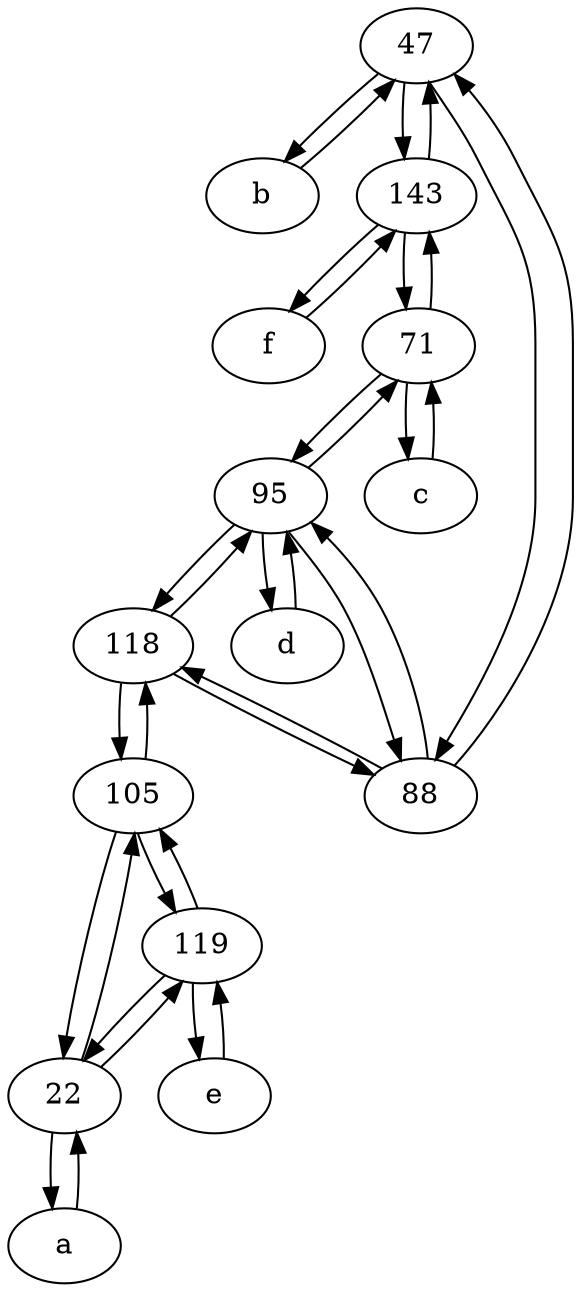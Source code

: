 digraph  {
	47;
	b [pos="50,20!"];
	118;
	95;
	c [pos="20,10!"];
	105;
	f [pos="15,45!"];
	d [pos="20,30!"];
	22;
	119;
	71;
	143;
	a [pos="40,10!"];
	88;
	e [pos="30,50!"];
	e -> 119;
	22 -> 105;
	47 -> b;
	88 -> 118;
	119 -> 105;
	47 -> 143;
	118 -> 95;
	105 -> 119;
	71 -> c;
	71 -> 95;
	143 -> 71;
	f -> 143;
	105 -> 118;
	118 -> 105;
	95 -> 118;
	88 -> 47;
	95 -> 71;
	c -> 71;
	95 -> d;
	118 -> 88;
	143 -> 47;
	88 -> 95;
	22 -> a;
	a -> 22;
	119 -> e;
	143 -> f;
	71 -> 143;
	95 -> 88;
	d -> 95;
	119 -> 22;
	47 -> 88;
	22 -> 119;
	b -> 47;
	105 -> 22;

	}